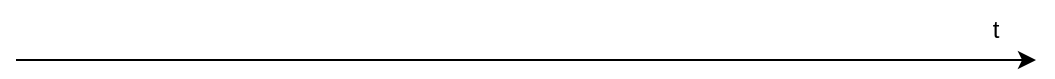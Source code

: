 <mxfile version="20.7.4" type="device"><diagram id="zssgmvdwZO7xPkAqMUr9" name="Page-1"><mxGraphModel dx="2066" dy="1820" grid="1" gridSize="10" guides="1" tooltips="1" connect="1" arrows="1" fold="1" page="1" pageScale="1" pageWidth="850" pageHeight="1100" math="0" shadow="0"><root><mxCell id="0"/><mxCell id="1" parent="0"/><mxCell id="xsu2VeeCbDcXNLft4ZVN-24" value="" style="endArrow=classic;html=1;rounded=0;" edge="1" parent="1"><mxGeometry width="50" height="50" relative="1" as="geometry"><mxPoint x="-760" y="-760" as="sourcePoint"/><mxPoint x="-250" y="-760" as="targetPoint"/></mxGeometry></mxCell><mxCell id="xsu2VeeCbDcXNLft4ZVN-25" value="t" style="text;html=1;strokeColor=none;fillColor=none;align=center;verticalAlign=middle;whiteSpace=wrap;rounded=0;" vertex="1" parent="1"><mxGeometry x="-280" y="-790" width="20" height="30" as="geometry"/></mxCell></root></mxGraphModel></diagram></mxfile>